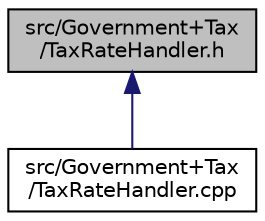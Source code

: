 digraph "src/Government+Tax/TaxRateHandler.h"
{
 // LATEX_PDF_SIZE
  edge [fontname="Helvetica",fontsize="10",labelfontname="Helvetica",labelfontsize="10"];
  node [fontname="Helvetica",fontsize="10",shape=record];
  Node1 [label="src/Government+Tax\l/TaxRateHandler.h",height=0.2,width=0.4,color="black", fillcolor="grey75", style="filled", fontcolor="black",tooltip=" "];
  Node1 -> Node2 [dir="back",color="midnightblue",fontsize="10",style="solid",fontname="Helvetica"];
  Node2 [label="src/Government+Tax\l/TaxRateHandler.cpp",height=0.2,width=0.4,color="black", fillcolor="white", style="filled",URL="$TaxRateHandler_8cpp.html",tooltip=" "];
}
